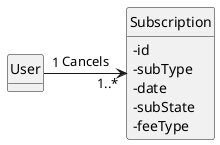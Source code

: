 @startuml
'https://plantuml.com/class-diagram
hide circle
skinparam classAttributeIconSize 0
hide methods


class User{

}

class Subscription{
     -id
        -subType
        -date
        -subState
        -feeType
}


User "1" -> "1..*" Subscription: Cancels


@enduml